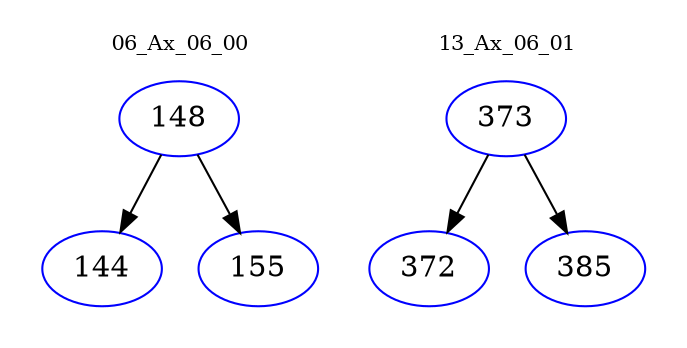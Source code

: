 digraph{
subgraph cluster_0 {
color = white
label = "06_Ax_06_00";
fontsize=10;
T0_148 [label="148", color="blue"]
T0_148 -> T0_144 [color="black"]
T0_144 [label="144", color="blue"]
T0_148 -> T0_155 [color="black"]
T0_155 [label="155", color="blue"]
}
subgraph cluster_1 {
color = white
label = "13_Ax_06_01";
fontsize=10;
T1_373 [label="373", color="blue"]
T1_373 -> T1_372 [color="black"]
T1_372 [label="372", color="blue"]
T1_373 -> T1_385 [color="black"]
T1_385 [label="385", color="blue"]
}
}
